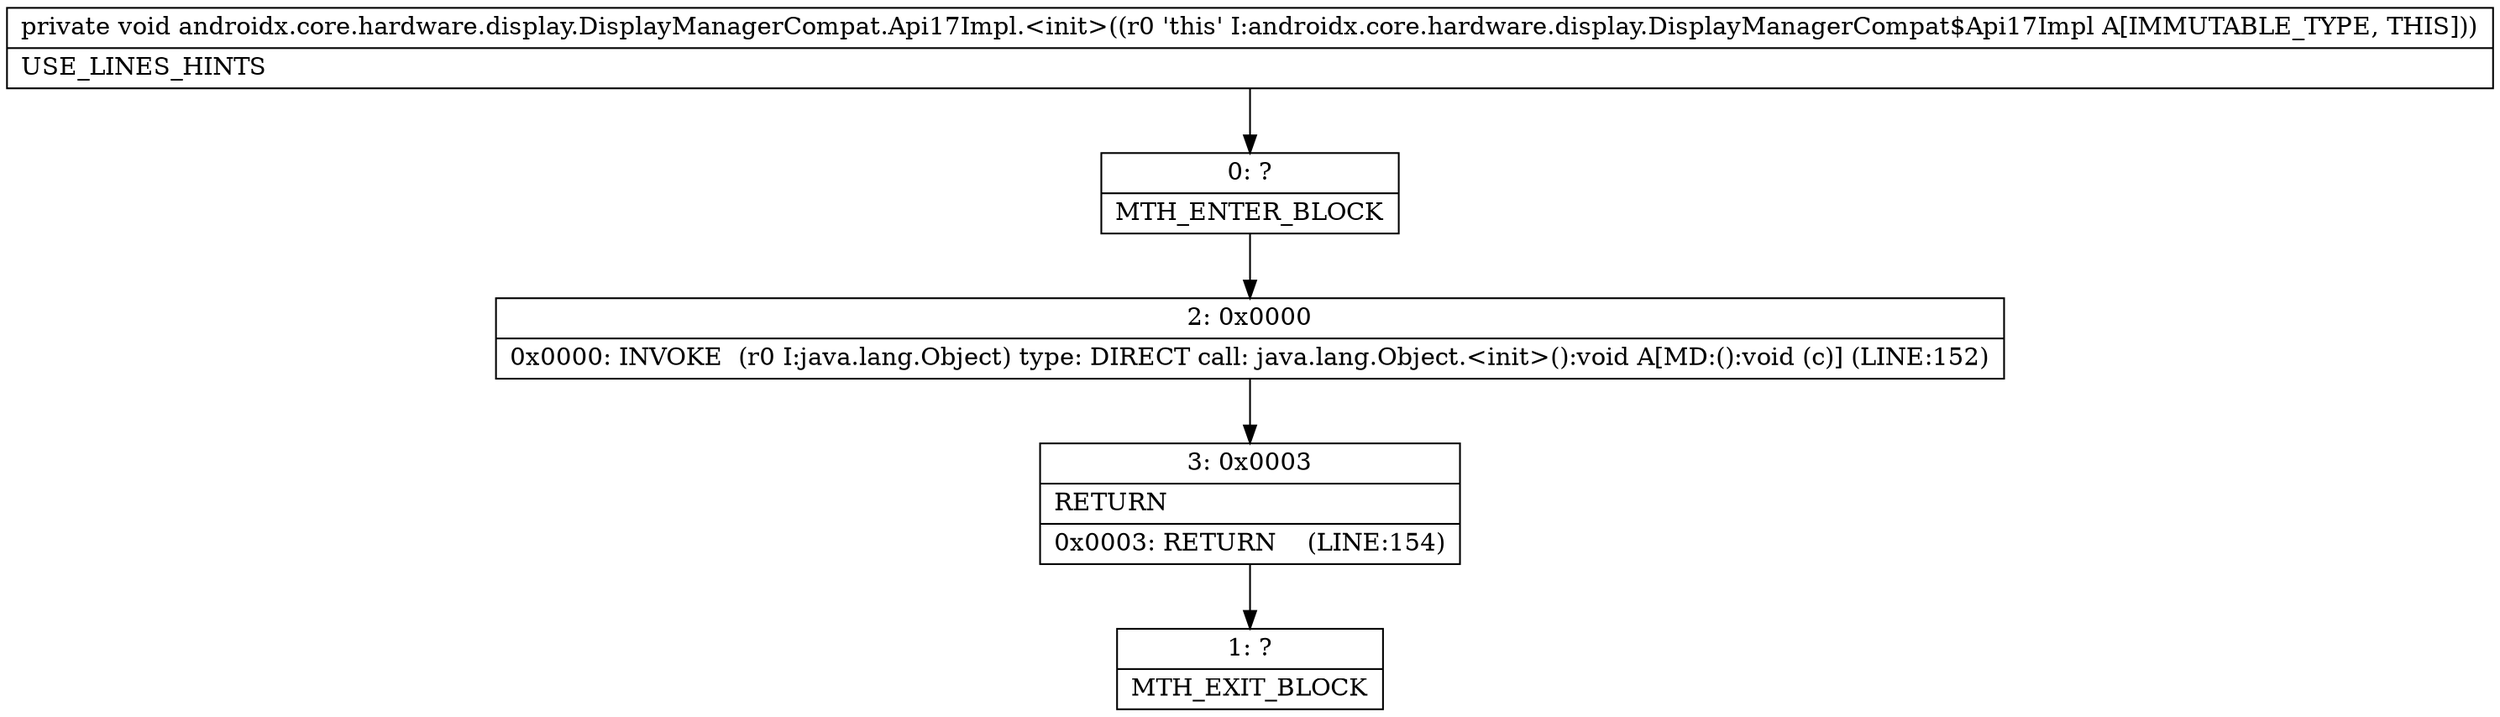 digraph "CFG forandroidx.core.hardware.display.DisplayManagerCompat.Api17Impl.\<init\>()V" {
Node_0 [shape=record,label="{0\:\ ?|MTH_ENTER_BLOCK\l}"];
Node_2 [shape=record,label="{2\:\ 0x0000|0x0000: INVOKE  (r0 I:java.lang.Object) type: DIRECT call: java.lang.Object.\<init\>():void A[MD:():void (c)] (LINE:152)\l}"];
Node_3 [shape=record,label="{3\:\ 0x0003|RETURN\l|0x0003: RETURN    (LINE:154)\l}"];
Node_1 [shape=record,label="{1\:\ ?|MTH_EXIT_BLOCK\l}"];
MethodNode[shape=record,label="{private void androidx.core.hardware.display.DisplayManagerCompat.Api17Impl.\<init\>((r0 'this' I:androidx.core.hardware.display.DisplayManagerCompat$Api17Impl A[IMMUTABLE_TYPE, THIS]))  | USE_LINES_HINTS\l}"];
MethodNode -> Node_0;Node_0 -> Node_2;
Node_2 -> Node_3;
Node_3 -> Node_1;
}

